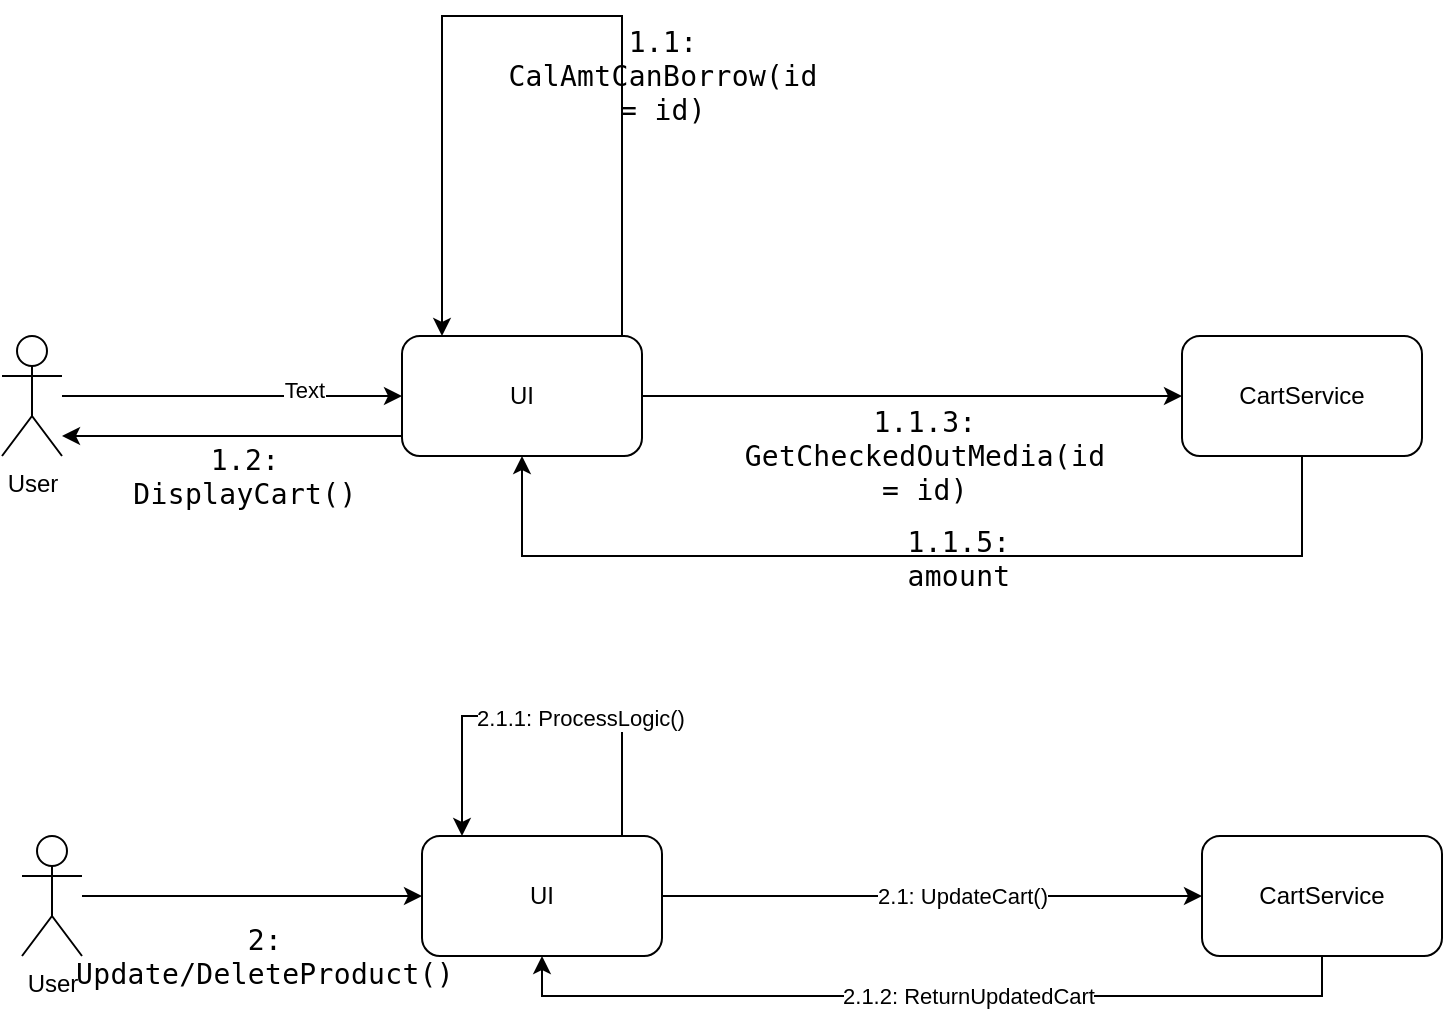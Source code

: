 <mxfile version="28.2.5" pages="3">
  <diagram name="Quản lý Giỏ hàng" id="OvQZ5yTg00wLwAcyNbxM">
    <mxGraphModel grid="1" page="1" gridSize="10" guides="1" tooltips="1" connect="1" arrows="1" fold="1" pageScale="1" pageWidth="827" pageHeight="1169" math="0" shadow="0">
      <root>
        <mxCell id="0" />
        <mxCell id="1" parent="0" />
        <mxCell id="0qtqY2iSxDAGD9Ec6BDt-4" style="edgeStyle=orthogonalEdgeStyle;rounded=0;orthogonalLoop=1;jettySize=auto;html=1;" edge="1" parent="1" source="0qtqY2iSxDAGD9Ec6BDt-1" target="0qtqY2iSxDAGD9Ec6BDt-2">
          <mxGeometry relative="1" as="geometry" />
        </mxCell>
        <mxCell id="0qtqY2iSxDAGD9Ec6BDt-15" value="Text" style="edgeLabel;html=1;align=center;verticalAlign=middle;resizable=0;points=[];" vertex="1" connectable="0" parent="0qtqY2iSxDAGD9Ec6BDt-4">
          <mxGeometry x="0.419" y="3" relative="1" as="geometry">
            <mxPoint as="offset" />
          </mxGeometry>
        </mxCell>
        <mxCell id="0qtqY2iSxDAGD9Ec6BDt-1" value="User" style="shape=umlActor;verticalLabelPosition=bottom;verticalAlign=top;html=1;outlineConnect=0;" vertex="1" parent="1">
          <mxGeometry x="260" y="270" width="30" height="60" as="geometry" />
        </mxCell>
        <mxCell id="0qtqY2iSxDAGD9Ec6BDt-5" style="edgeStyle=orthogonalEdgeStyle;rounded=0;orthogonalLoop=1;jettySize=auto;html=1;" edge="1" parent="1" source="0qtqY2iSxDAGD9Ec6BDt-2" target="0qtqY2iSxDAGD9Ec6BDt-2">
          <mxGeometry relative="1" as="geometry">
            <mxPoint x="600" y="110" as="targetPoint" />
            <Array as="points">
              <mxPoint x="570" y="110" />
              <mxPoint x="480" y="110" />
            </Array>
          </mxGeometry>
        </mxCell>
        <mxCell id="0qtqY2iSxDAGD9Ec6BDt-6" value="&lt;span style=&quot;font-family: berkeleyMono, ui-monospace, SFMono-Regular, monospace; font-size: 14px; letter-spacing: 0.16px; text-align: right; white-space: pre-wrap;&quot;&gt;1.1: CalAmtCanBorrow(id = id)&lt;/span&gt;" style="edgeLabel;html=1;align=center;verticalAlign=middle;resizable=0;points=[];labelBackgroundColor=none;fontColor=default;" vertex="1" connectable="0" parent="0qtqY2iSxDAGD9Ec6BDt-5">
          <mxGeometry x="-0.309" relative="1" as="geometry">
            <mxPoint x="20" y="11" as="offset" />
          </mxGeometry>
        </mxCell>
        <mxCell id="0qtqY2iSxDAGD9Ec6BDt-7" style="edgeStyle=orthogonalEdgeStyle;rounded=0;orthogonalLoop=1;jettySize=auto;html=1;" edge="1" parent="1" source="0qtqY2iSxDAGD9Ec6BDt-2" target="0qtqY2iSxDAGD9Ec6BDt-3">
          <mxGeometry relative="1" as="geometry" />
        </mxCell>
        <mxCell id="0qtqY2iSxDAGD9Ec6BDt-8" value="&lt;span style=&quot;font-family: berkeleyMono, ui-monospace, SFMono-Regular, monospace; font-size: 14px; letter-spacing: 0.16px; text-align: right; white-space: pre-wrap;&quot;&gt;1.1.3: GetCheckedOutMedia(id = id)&lt;/span&gt;" style="edgeLabel;html=1;align=center;verticalAlign=middle;resizable=0;points=[];labelBackgroundColor=none;fontColor=default;" vertex="1" connectable="0" parent="0qtqY2iSxDAGD9Ec6BDt-7">
          <mxGeometry x="0.254" y="-2" relative="1" as="geometry">
            <mxPoint x="-29" y="28" as="offset" />
          </mxGeometry>
        </mxCell>
        <mxCell id="0qtqY2iSxDAGD9Ec6BDt-13" style="edgeStyle=orthogonalEdgeStyle;rounded=0;orthogonalLoop=1;jettySize=auto;html=1;" edge="1" parent="1" source="0qtqY2iSxDAGD9Ec6BDt-2" target="0qtqY2iSxDAGD9Ec6BDt-1">
          <mxGeometry relative="1" as="geometry">
            <Array as="points">
              <mxPoint x="380" y="320" />
              <mxPoint x="380" y="320" />
            </Array>
          </mxGeometry>
        </mxCell>
        <mxCell id="0qtqY2iSxDAGD9Ec6BDt-14" value="&lt;span style=&quot;font-family: berkeleyMono, ui-monospace, SFMono-Regular, monospace; font-size: 14px; letter-spacing: 0.16px; text-align: right; white-space: pre-wrap;&quot;&gt;1.2: DisplayCart()&lt;/span&gt;" style="edgeLabel;html=1;align=center;verticalAlign=middle;resizable=0;points=[];labelBackgroundColor=none;fontColor=default;" vertex="1" connectable="0" parent="0qtqY2iSxDAGD9Ec6BDt-13">
          <mxGeometry x="-0.427" y="1" relative="1" as="geometry">
            <mxPoint x="-31" y="19" as="offset" />
          </mxGeometry>
        </mxCell>
        <mxCell id="0qtqY2iSxDAGD9Ec6BDt-2" value="UI" style="rounded=1;whiteSpace=wrap;html=1;" vertex="1" parent="1">
          <mxGeometry x="460" y="270" width="120" height="60" as="geometry" />
        </mxCell>
        <mxCell id="0qtqY2iSxDAGD9Ec6BDt-9" style="edgeStyle=orthogonalEdgeStyle;rounded=0;orthogonalLoop=1;jettySize=auto;html=1;" edge="1" parent="1" source="0qtqY2iSxDAGD9Ec6BDt-3" target="0qtqY2iSxDAGD9Ec6BDt-2">
          <mxGeometry relative="1" as="geometry">
            <Array as="points">
              <mxPoint x="910" y="380" />
              <mxPoint x="520" y="380" />
            </Array>
          </mxGeometry>
        </mxCell>
        <mxCell id="0qtqY2iSxDAGD9Ec6BDt-10" value="&lt;span style=&quot;font-family: berkeleyMono, ui-monospace, SFMono-Regular, monospace; font-size: 14px; letter-spacing: 0.16px; text-align: right; white-space: pre-wrap;&quot;&gt;1.1.5: amount&lt;/span&gt;" style="edgeLabel;html=1;align=center;verticalAlign=middle;resizable=0;points=[];labelBackgroundColor=none;fontColor=default;" vertex="1" connectable="0" parent="0qtqY2iSxDAGD9Ec6BDt-9">
          <mxGeometry x="-0.093" y="1" relative="1" as="geometry">
            <mxPoint as="offset" />
          </mxGeometry>
        </mxCell>
        <mxCell id="0qtqY2iSxDAGD9Ec6BDt-3" value="CartService" style="rounded=1;whiteSpace=wrap;html=1;" vertex="1" parent="1">
          <mxGeometry x="850" y="270" width="120" height="60" as="geometry" />
        </mxCell>
        <mxCell id="0qtqY2iSxDAGD9Ec6BDt-19" style="edgeStyle=orthogonalEdgeStyle;rounded=0;orthogonalLoop=1;jettySize=auto;html=1;" edge="1" parent="1" source="0qtqY2iSxDAGD9Ec6BDt-16" target="0qtqY2iSxDAGD9Ec6BDt-17">
          <mxGeometry relative="1" as="geometry" />
        </mxCell>
        <mxCell id="0qtqY2iSxDAGD9Ec6BDt-20" value="&lt;span style=&quot;font-family: berkeleyMono, ui-monospace, SFMono-Regular, monospace; font-size: 14px; letter-spacing: 0.16px; text-align: right; white-space: pre-wrap;&quot;&gt;2: Update/DeleteProduct()&lt;/span&gt;" style="edgeLabel;html=1;align=center;verticalAlign=middle;resizable=0;points=[];labelBackgroundColor=none;fontColor=default;" vertex="1" connectable="0" parent="0qtqY2iSxDAGD9Ec6BDt-19">
          <mxGeometry x="0.09" y="3" relative="1" as="geometry">
            <mxPoint x="-2" y="33" as="offset" />
          </mxGeometry>
        </mxCell>
        <mxCell id="0qtqY2iSxDAGD9Ec6BDt-16" value="User" style="shape=umlActor;verticalLabelPosition=bottom;verticalAlign=top;html=1;outlineConnect=0;" vertex="1" parent="1">
          <mxGeometry x="270" y="520" width="30" height="60" as="geometry" />
        </mxCell>
        <mxCell id="0qtqY2iSxDAGD9Ec6BDt-21" style="edgeStyle=orthogonalEdgeStyle;rounded=0;orthogonalLoop=1;jettySize=auto;html=1;" edge="1" parent="1" source="0qtqY2iSxDAGD9Ec6BDt-17" target="0qtqY2iSxDAGD9Ec6BDt-18">
          <mxGeometry relative="1" as="geometry" />
        </mxCell>
        <mxCell id="0qtqY2iSxDAGD9Ec6BDt-22" value="2.1: UpdateCart()" style="edgeLabel;html=1;align=center;verticalAlign=middle;resizable=0;points=[];" vertex="1" connectable="0" parent="0qtqY2iSxDAGD9Ec6BDt-21">
          <mxGeometry x="0.108" relative="1" as="geometry">
            <mxPoint as="offset" />
          </mxGeometry>
        </mxCell>
        <mxCell id="0qtqY2iSxDAGD9Ec6BDt-24" style="edgeStyle=orthogonalEdgeStyle;rounded=0;orthogonalLoop=1;jettySize=auto;html=1;" edge="1" parent="1" source="0qtqY2iSxDAGD9Ec6BDt-17" target="0qtqY2iSxDAGD9Ec6BDt-17">
          <mxGeometry relative="1" as="geometry">
            <mxPoint x="490" y="430.0" as="targetPoint" />
            <Array as="points">
              <mxPoint x="570" y="460" />
              <mxPoint x="490" y="460" />
            </Array>
          </mxGeometry>
        </mxCell>
        <mxCell id="0qtqY2iSxDAGD9Ec6BDt-25" value="2.1.1: ProcessLogic()" style="edgeLabel;html=1;align=center;verticalAlign=middle;resizable=0;points=[];" vertex="1" connectable="0" parent="0qtqY2iSxDAGD9Ec6BDt-24">
          <mxGeometry x="-0.192" y="1" relative="1" as="geometry">
            <mxPoint as="offset" />
          </mxGeometry>
        </mxCell>
        <mxCell id="0qtqY2iSxDAGD9Ec6BDt-17" value="UI" style="rounded=1;whiteSpace=wrap;html=1;" vertex="1" parent="1">
          <mxGeometry x="470" y="520" width="120" height="60" as="geometry" />
        </mxCell>
        <mxCell id="0qtqY2iSxDAGD9Ec6BDt-26" style="edgeStyle=orthogonalEdgeStyle;rounded=0;orthogonalLoop=1;jettySize=auto;html=1;entryX=0.5;entryY=1;entryDx=0;entryDy=0;" edge="1" parent="1" source="0qtqY2iSxDAGD9Ec6BDt-18" target="0qtqY2iSxDAGD9Ec6BDt-17">
          <mxGeometry relative="1" as="geometry">
            <Array as="points">
              <mxPoint x="920" y="600" />
              <mxPoint x="530" y="600" />
            </Array>
          </mxGeometry>
        </mxCell>
        <mxCell id="0qtqY2iSxDAGD9Ec6BDt-27" value="2.1.2: ReturnUpdatedCart" style="edgeLabel;html=1;align=center;verticalAlign=middle;resizable=0;points=[];" vertex="1" connectable="0" parent="0qtqY2iSxDAGD9Ec6BDt-26">
          <mxGeometry x="-0.084" relative="1" as="geometry">
            <mxPoint as="offset" />
          </mxGeometry>
        </mxCell>
        <mxCell id="0qtqY2iSxDAGD9Ec6BDt-18" value="CartService" style="rounded=1;whiteSpace=wrap;html=1;" vertex="1" parent="1">
          <mxGeometry x="860" y="520" width="120" height="60" as="geometry" />
        </mxCell>
      </root>
    </mxGraphModel>
  </diagram>
  <diagram id="zLcVFblYEs1ZDtGf9QEt" name="Thanh toán đơn hàng">
    <mxGraphModel dx="2575" dy="1373" grid="1" gridSize="10" guides="1" tooltips="1" connect="1" arrows="1" fold="1" page="1" pageScale="1" pageWidth="827" pageHeight="1169" math="0" shadow="0">
      <root>
        <mxCell id="0" />
        <mxCell id="1" parent="0" />
        <mxCell id="ptsjphMUprpmJGLNmjWw-60" value="Luồng thất bại" style="rounded=0;whiteSpace=wrap;html=1;verticalAlign=top;" vertex="1" parent="1">
          <mxGeometry x="190" y="840" width="1020" height="510" as="geometry" />
        </mxCell>
        <mxCell id="ptsjphMUprpmJGLNmjWw-34" value="LUỒNG THÀNH CÔNG" style="rounded=0;whiteSpace=wrap;html=1;verticalAlign=top;" vertex="1" parent="1">
          <mxGeometry x="160" y="260" width="960" height="500" as="geometry" />
        </mxCell>
        <mxCell id="ptsjphMUprpmJGLNmjWw-4" style="edgeStyle=orthogonalEdgeStyle;rounded=0;orthogonalLoop=1;jettySize=auto;html=1;" edge="1" parent="1" source="ptsjphMUprpmJGLNmjWw-1" target="ptsjphMUprpmJGLNmjWw-2">
          <mxGeometry relative="1" as="geometry" />
        </mxCell>
        <mxCell id="ptsjphMUprpmJGLNmjWw-5" value="ClickCheckout()" style="edgeLabel;html=1;align=center;verticalAlign=middle;resizable=0;points=[];" vertex="1" connectable="0" parent="ptsjphMUprpmJGLNmjWw-4">
          <mxGeometry x="0.094" y="-2" relative="1" as="geometry">
            <mxPoint as="offset" />
          </mxGeometry>
        </mxCell>
        <mxCell id="ptsjphMUprpmJGLNmjWw-1" value="User" style="shape=umlActor;verticalLabelPosition=bottom;verticalAlign=top;html=1;outlineConnect=0;" vertex="1" parent="1">
          <mxGeometry x="280" y="360" width="30" height="60" as="geometry" />
        </mxCell>
        <mxCell id="ptsjphMUprpmJGLNmjWw-6" style="edgeStyle=orthogonalEdgeStyle;rounded=0;orthogonalLoop=1;jettySize=auto;html=1;" edge="1" parent="1" source="ptsjphMUprpmJGLNmjWw-2" target="ptsjphMUprpmJGLNmjWw-3">
          <mxGeometry relative="1" as="geometry">
            <Array as="points">
              <mxPoint x="810" y="410" />
              <mxPoint x="810" y="410" />
            </Array>
          </mxGeometry>
        </mxCell>
        <mxCell id="ptsjphMUprpmJGLNmjWw-7" value="1.2CheckCartEmpty()" style="edgeLabel;html=1;align=center;verticalAlign=middle;resizable=0;points=[];" vertex="1" connectable="0" parent="ptsjphMUprpmJGLNmjWw-6">
          <mxGeometry x="0.385" y="-2" relative="1" as="geometry">
            <mxPoint x="-37" y="8" as="offset" />
          </mxGeometry>
        </mxCell>
        <mxCell id="ptsjphMUprpmJGLNmjWw-29" style="edgeStyle=orthogonalEdgeStyle;rounded=0;orthogonalLoop=1;jettySize=auto;html=1;" edge="1" parent="1" source="ptsjphMUprpmJGLNmjWw-2" target="ptsjphMUprpmJGLNmjWw-1">
          <mxGeometry relative="1" as="geometry">
            <Array as="points">
              <mxPoint x="400" y="370" />
              <mxPoint x="400" y="370" />
            </Array>
          </mxGeometry>
        </mxCell>
        <mxCell id="ptsjphMUprpmJGLNmjWw-30" value="1.3.4.1: ShowSuccessMsg()" style="edgeLabel;html=1;align=center;verticalAlign=middle;resizable=0;points=[];" vertex="1" connectable="0" parent="ptsjphMUprpmJGLNmjWw-29">
          <mxGeometry x="-0.02" y="-3" relative="1" as="geometry">
            <mxPoint as="offset" />
          </mxGeometry>
        </mxCell>
        <mxCell id="ptsjphMUprpmJGLNmjWw-2" value="UI" style="rounded=1;whiteSpace=wrap;html=1;" vertex="1" parent="1">
          <mxGeometry x="480" y="360" width="120" height="60" as="geometry" />
        </mxCell>
        <mxCell id="ptsjphMUprpmJGLNmjWw-9" value="1.2&lt;br&gt;RequestPayment()&lt;div&gt;&lt;br/&gt;&lt;/div&gt;" style="edgeStyle=orthogonalEdgeStyle;rounded=0;orthogonalLoop=1;jettySize=auto;html=1;" edge="1" parent="1" source="ptsjphMUprpmJGLNmjWw-3" target="ptsjphMUprpmJGLNmjWw-8">
          <mxGeometry relative="1" as="geometry" />
        </mxCell>
        <mxCell id="ptsjphMUprpmJGLNmjWw-10" style="edgeStyle=orthogonalEdgeStyle;rounded=0;orthogonalLoop=1;jettySize=auto;html=1;" edge="1" parent="1" source="ptsjphMUprpmJGLNmjWw-3" target="ptsjphMUprpmJGLNmjWw-2">
          <mxGeometry relative="1" as="geometry">
            <Array as="points">
              <mxPoint x="680" y="370" />
              <mxPoint x="680" y="370" />
            </Array>
          </mxGeometry>
        </mxCell>
        <mxCell id="ptsjphMUprpmJGLNmjWw-11" value="1.1.1CartStatus" style="edgeLabel;html=1;align=center;verticalAlign=middle;resizable=0;points=[];" vertex="1" connectable="0" parent="ptsjphMUprpmJGLNmjWw-10">
          <mxGeometry x="-0.23" y="-1" relative="1" as="geometry">
            <mxPoint y="-9" as="offset" />
          </mxGeometry>
        </mxCell>
        <mxCell id="ptsjphMUprpmJGLNmjWw-3" value="CartService" style="rounded=1;whiteSpace=wrap;html=1;" vertex="1" parent="1">
          <mxGeometry x="870" y="360" width="120" height="60" as="geometry" />
        </mxCell>
        <mxCell id="ptsjphMUprpmJGLNmjWw-13" style="edgeStyle=orthogonalEdgeStyle;rounded=0;orthogonalLoop=1;jettySize=auto;html=1;" edge="1" parent="1" source="ptsjphMUprpmJGLNmjWw-8" target="ptsjphMUprpmJGLNmjWw-12">
          <mxGeometry relative="1" as="geometry" />
        </mxCell>
        <mxCell id="ptsjphMUprpmJGLNmjWw-14" value="InventoryStatus" style="edgeLabel;html=1;align=center;verticalAlign=middle;resizable=0;points=[];" vertex="1" connectable="0" parent="ptsjphMUprpmJGLNmjWw-13">
          <mxGeometry x="-0.446" y="3" relative="1" as="geometry">
            <mxPoint x="-39" y="7" as="offset" />
          </mxGeometry>
        </mxCell>
        <mxCell id="ptsjphMUprpmJGLNmjWw-16" style="edgeStyle=orthogonalEdgeStyle;rounded=0;orthogonalLoop=1;jettySize=auto;html=1;" edge="1" parent="1" source="ptsjphMUprpmJGLNmjWw-8" target="ptsjphMUprpmJGLNmjWw-15">
          <mxGeometry relative="1" as="geometry">
            <Array as="points">
              <mxPoint x="900" y="580" />
              <mxPoint x="900" y="580" />
            </Array>
          </mxGeometry>
        </mxCell>
        <mxCell id="ptsjphMUprpmJGLNmjWw-17" value="1.3: ProcessTransaction()" style="edgeLabel;html=1;align=center;verticalAlign=middle;resizable=0;points=[];" vertex="1" connectable="0" parent="ptsjphMUprpmJGLNmjWw-16">
          <mxGeometry x="-0.133" relative="1" as="geometry">
            <mxPoint x="-103" y="-1" as="offset" />
          </mxGeometry>
        </mxCell>
        <mxCell id="ptsjphMUprpmJGLNmjWw-20" style="edgeStyle=orthogonalEdgeStyle;rounded=0;orthogonalLoop=1;jettySize=auto;html=1;" edge="1" parent="1" source="ptsjphMUprpmJGLNmjWw-8" target="ptsjphMUprpmJGLNmjWw-12">
          <mxGeometry relative="1" as="geometry">
            <Array as="points">
              <mxPoint x="770" y="510" />
              <mxPoint x="770" y="510" />
            </Array>
          </mxGeometry>
        </mxCell>
        <mxCell id="ptsjphMUprpmJGLNmjWw-21" value="1.3.2: UpdateInventory()" style="edgeLabel;html=1;align=center;verticalAlign=middle;resizable=0;points=[];" vertex="1" connectable="0" parent="ptsjphMUprpmJGLNmjWw-20">
          <mxGeometry x="-0.008" y="-1" relative="1" as="geometry">
            <mxPoint as="offset" />
          </mxGeometry>
        </mxCell>
        <mxCell id="ptsjphMUprpmJGLNmjWw-23" style="edgeStyle=orthogonalEdgeStyle;rounded=0;orthogonalLoop=1;jettySize=auto;html=1;" edge="1" parent="1" source="ptsjphMUprpmJGLNmjWw-8" target="ptsjphMUprpmJGLNmjWw-22">
          <mxGeometry relative="1" as="geometry">
            <Array as="points">
              <mxPoint x="890" y="480" />
            </Array>
          </mxGeometry>
        </mxCell>
        <mxCell id="ptsjphMUprpmJGLNmjWw-24" value="1.3.3: SendConfirmationEmail()" style="edgeLabel;html=1;align=center;verticalAlign=middle;resizable=0;points=[];" vertex="1" connectable="0" parent="ptsjphMUprpmJGLNmjWw-23">
          <mxGeometry x="0.227" y="1" relative="1" as="geometry">
            <mxPoint as="offset" />
          </mxGeometry>
        </mxCell>
        <mxCell id="ptsjphMUprpmJGLNmjWw-27" style="edgeStyle=orthogonalEdgeStyle;rounded=0;orthogonalLoop=1;jettySize=auto;html=1;" edge="1" parent="1" source="ptsjphMUprpmJGLNmjWw-8" target="ptsjphMUprpmJGLNmjWw-2">
          <mxGeometry relative="1" as="geometry">
            <Array as="points">
              <mxPoint x="930" y="450" />
              <mxPoint x="540" y="450" />
            </Array>
          </mxGeometry>
        </mxCell>
        <mxCell id="ptsjphMUprpmJGLNmjWw-28" value="1.3.4: PaymentSuccess" style="edgeLabel;html=1;align=center;verticalAlign=middle;resizable=0;points=[];" vertex="1" connectable="0" parent="ptsjphMUprpmJGLNmjWw-27">
          <mxGeometry x="-0.035" y="-2" relative="1" as="geometry">
            <mxPoint as="offset" />
          </mxGeometry>
        </mxCell>
        <mxCell id="ptsjphMUprpmJGLNmjWw-8" value="Payment" style="rounded=1;whiteSpace=wrap;html=1;" vertex="1" parent="1">
          <mxGeometry x="870" y="500" width="120" height="60" as="geometry" />
        </mxCell>
        <mxCell id="ptsjphMUprpmJGLNmjWw-12" value="Inventory&lt;div&gt;&lt;br&gt;&lt;/div&gt;" style="rounded=1;whiteSpace=wrap;html=1;" vertex="1" parent="1">
          <mxGeometry x="540" y="500" width="120" height="60" as="geometry" />
        </mxCell>
        <mxCell id="ptsjphMUprpmJGLNmjWw-18" style="edgeStyle=orthogonalEdgeStyle;rounded=0;orthogonalLoop=1;jettySize=auto;html=1;" edge="1" parent="1" source="ptsjphMUprpmJGLNmjWw-15" target="ptsjphMUprpmJGLNmjWw-8">
          <mxGeometry relative="1" as="geometry" />
        </mxCell>
        <mxCell id="ptsjphMUprpmJGLNmjWw-19" value="1.3.1: TransactionResult (success)" style="edgeLabel;html=1;align=center;verticalAlign=middle;resizable=0;points=[];" vertex="1" connectable="0" parent="ptsjphMUprpmJGLNmjWw-18">
          <mxGeometry x="0.078" relative="1" as="geometry">
            <mxPoint x="90" y="-2" as="offset" />
          </mxGeometry>
        </mxCell>
        <mxCell id="ptsjphMUprpmJGLNmjWw-15" value="&lt;div&gt;getway&lt;/div&gt;" style="rounded=1;whiteSpace=wrap;html=1;" vertex="1" parent="1">
          <mxGeometry x="870" y="620" width="120" height="60" as="geometry" />
        </mxCell>
        <mxCell id="ptsjphMUprpmJGLNmjWw-25" style="edgeStyle=orthogonalEdgeStyle;rounded=0;orthogonalLoop=1;jettySize=auto;html=1;" edge="1" parent="1" source="ptsjphMUprpmJGLNmjWw-22" target="ptsjphMUprpmJGLNmjWw-1">
          <mxGeometry relative="1" as="geometry" />
        </mxCell>
        <mxCell id="ptsjphMUprpmJGLNmjWw-26" value="1.3.3.1: EmailConfirmation" style="edgeLabel;html=1;align=center;verticalAlign=middle;resizable=0;points=[];" vertex="1" connectable="0" parent="ptsjphMUprpmJGLNmjWw-25">
          <mxGeometry x="0.214" relative="1" as="geometry">
            <mxPoint as="offset" />
          </mxGeometry>
        </mxCell>
        <mxCell id="ptsjphMUprpmJGLNmjWw-22" value="Email" style="rounded=1;whiteSpace=wrap;html=1;" vertex="1" parent="1">
          <mxGeometry x="350" y="450" width="120" height="60" as="geometry" />
        </mxCell>
        <mxCell id="ptsjphMUprpmJGLNmjWw-37" style="edgeStyle=orthogonalEdgeStyle;rounded=0;orthogonalLoop=1;jettySize=auto;html=1;" edge="1" parent="1" source="ptsjphMUprpmJGLNmjWw-31" target="ptsjphMUprpmJGLNmjWw-32">
          <mxGeometry relative="1" as="geometry" />
        </mxCell>
        <mxCell id="ptsjphMUprpmJGLNmjWw-38" value="1: ClickCheckout()" style="edgeLabel;html=1;align=center;verticalAlign=middle;resizable=0;points=[];" vertex="1" connectable="0" parent="ptsjphMUprpmJGLNmjWw-37">
          <mxGeometry x="0.232" y="1" relative="1" as="geometry">
            <mxPoint as="offset" />
          </mxGeometry>
        </mxCell>
        <mxCell id="ptsjphMUprpmJGLNmjWw-31" value="User" style="shape=umlActor;verticalLabelPosition=bottom;verticalAlign=top;html=1;outlineConnect=0;" vertex="1" parent="1">
          <mxGeometry x="280" y="890" width="30" height="60" as="geometry" />
        </mxCell>
        <mxCell id="ptsjphMUprpmJGLNmjWw-39" style="edgeStyle=orthogonalEdgeStyle;rounded=0;orthogonalLoop=1;jettySize=auto;html=1;" edge="1" parent="1" source="ptsjphMUprpmJGLNmjWw-32" target="ptsjphMUprpmJGLNmjWw-33">
          <mxGeometry relative="1" as="geometry">
            <Array as="points">
              <mxPoint x="660" y="940" />
              <mxPoint x="660" y="940" />
            </Array>
          </mxGeometry>
        </mxCell>
        <mxCell id="ptsjphMUprpmJGLNmjWw-40" value="1.1: CheckCartEmpty()" style="edgeLabel;html=1;align=center;verticalAlign=middle;resizable=0;points=[];" vertex="1" connectable="0" parent="ptsjphMUprpmJGLNmjWw-39">
          <mxGeometry x="0.253" relative="1" as="geometry">
            <mxPoint as="offset" />
          </mxGeometry>
        </mxCell>
        <mxCell id="ptsjphMUprpmJGLNmjWw-44" style="edgeStyle=orthogonalEdgeStyle;rounded=0;orthogonalLoop=1;jettySize=auto;html=1;" edge="1" parent="1" source="ptsjphMUprpmJGLNmjWw-32" target="ptsjphMUprpmJGLNmjWw-43">
          <mxGeometry relative="1" as="geometry">
            <Array as="points">
              <mxPoint x="530" y="1050" />
            </Array>
          </mxGeometry>
        </mxCell>
        <mxCell id="ptsjphMUprpmJGLNmjWw-45" value="1.2: RequestPayment()" style="edgeLabel;html=1;align=center;verticalAlign=middle;resizable=0;points=[];" vertex="1" connectable="0" parent="ptsjphMUprpmJGLNmjWw-44">
          <mxGeometry x="-0.655" y="2" relative="1" as="geometry">
            <mxPoint as="offset" />
          </mxGeometry>
        </mxCell>
        <mxCell id="ptsjphMUprpmJGLNmjWw-58" style="edgeStyle=orthogonalEdgeStyle;rounded=0;orthogonalLoop=1;jettySize=auto;html=1;" edge="1" parent="1" source="ptsjphMUprpmJGLNmjWw-32" target="ptsjphMUprpmJGLNmjWw-31">
          <mxGeometry relative="1" as="geometry">
            <Array as="points">
              <mxPoint x="295" y="960" />
            </Array>
          </mxGeometry>
        </mxCell>
        <mxCell id="ptsjphMUprpmJGLNmjWw-59" value="&amp;nbsp;1.3.5.1: ShowFailMsg()" style="edgeLabel;html=1;align=center;verticalAlign=middle;resizable=0;points=[];" vertex="1" connectable="0" parent="ptsjphMUprpmJGLNmjWw-58">
          <mxGeometry x="-0.205" y="-2" relative="1" as="geometry">
            <mxPoint as="offset" />
          </mxGeometry>
        </mxCell>
        <mxCell id="ptsjphMUprpmJGLNmjWw-32" value="UI" style="rounded=1;whiteSpace=wrap;html=1;" vertex="1" parent="1">
          <mxGeometry x="480" y="900" width="120" height="60" as="geometry" />
        </mxCell>
        <mxCell id="ptsjphMUprpmJGLNmjWw-41" style="edgeStyle=orthogonalEdgeStyle;rounded=0;orthogonalLoop=1;jettySize=auto;html=1;" edge="1" parent="1" source="ptsjphMUprpmJGLNmjWw-33" target="ptsjphMUprpmJGLNmjWw-32">
          <mxGeometry relative="1" as="geometry">
            <Array as="points">
              <mxPoint x="920" y="900" />
            </Array>
          </mxGeometry>
        </mxCell>
        <mxCell id="ptsjphMUprpmJGLNmjWw-42" value="1.1.1: CartStatus" style="edgeLabel;html=1;align=center;verticalAlign=middle;resizable=0;points=[];" vertex="1" connectable="0" parent="ptsjphMUprpmJGLNmjWw-41">
          <mxGeometry x="-0.202" y="-1" relative="1" as="geometry">
            <mxPoint as="offset" />
          </mxGeometry>
        </mxCell>
        <mxCell id="ptsjphMUprpmJGLNmjWw-33" value="CartService" style="rounded=1;whiteSpace=wrap;html=1;" vertex="1" parent="1">
          <mxGeometry x="860" y="910" width="120" height="60" as="geometry" />
        </mxCell>
        <mxCell id="ptsjphMUprpmJGLNmjWw-47" value="" style="edgeStyle=orthogonalEdgeStyle;rounded=0;orthogonalLoop=1;jettySize=auto;html=1;" edge="1" parent="1" source="ptsjphMUprpmJGLNmjWw-43" target="ptsjphMUprpmJGLNmjWw-46">
          <mxGeometry relative="1" as="geometry" />
        </mxCell>
        <mxCell id="ptsjphMUprpmJGLNmjWw-48" value="1.2.1: CheckInventory()" style="edgeLabel;html=1;align=center;verticalAlign=middle;resizable=0;points=[];" vertex="1" connectable="0" parent="ptsjphMUprpmJGLNmjWw-47">
          <mxGeometry x="-0.042" y="3" relative="1" as="geometry">
            <mxPoint as="offset" />
          </mxGeometry>
        </mxCell>
        <mxCell id="ptsjphMUprpmJGLNmjWw-52" style="edgeStyle=orthogonalEdgeStyle;rounded=0;orthogonalLoop=1;jettySize=auto;html=1;" edge="1" parent="1" source="ptsjphMUprpmJGLNmjWw-43" target="ptsjphMUprpmJGLNmjWw-51">
          <mxGeometry relative="1" as="geometry" />
        </mxCell>
        <mxCell id="ptsjphMUprpmJGLNmjWw-53" value="1.3: ProcessTransaction()" style="edgeLabel;html=1;align=center;verticalAlign=middle;resizable=0;points=[];" vertex="1" connectable="0" parent="ptsjphMUprpmJGLNmjWw-52">
          <mxGeometry x="-0.367" y="-2" relative="1" as="geometry">
            <mxPoint x="-88" as="offset" />
          </mxGeometry>
        </mxCell>
        <mxCell id="ptsjphMUprpmJGLNmjWw-56" style="edgeStyle=orthogonalEdgeStyle;rounded=0;orthogonalLoop=1;jettySize=auto;html=1;" edge="1" parent="1" source="ptsjphMUprpmJGLNmjWw-43" target="ptsjphMUprpmJGLNmjWw-32">
          <mxGeometry relative="1" as="geometry">
            <Array as="points">
              <mxPoint x="580" y="1050" />
            </Array>
          </mxGeometry>
        </mxCell>
        <mxCell id="ptsjphMUprpmJGLNmjWw-57" value="1.3.5: PaymentFail" style="edgeLabel;html=1;align=center;verticalAlign=middle;resizable=0;points=[];" vertex="1" connectable="0" parent="ptsjphMUprpmJGLNmjWw-56">
          <mxGeometry x="0.525" y="-4" relative="1" as="geometry">
            <mxPoint y="22" as="offset" />
          </mxGeometry>
        </mxCell>
        <mxCell id="ptsjphMUprpmJGLNmjWw-43" value="Payment" style="rounded=1;whiteSpace=wrap;html=1;" vertex="1" parent="1">
          <mxGeometry x="610" y="1020" width="120" height="60" as="geometry" />
        </mxCell>
        <mxCell id="ptsjphMUprpmJGLNmjWw-49" style="edgeStyle=orthogonalEdgeStyle;rounded=0;orthogonalLoop=1;jettySize=auto;html=1;" edge="1" parent="1" source="ptsjphMUprpmJGLNmjWw-46" target="ptsjphMUprpmJGLNmjWw-43">
          <mxGeometry relative="1" as="geometry">
            <Array as="points">
              <mxPoint x="820" y="1070" />
              <mxPoint x="820" y="1070" />
            </Array>
          </mxGeometry>
        </mxCell>
        <mxCell id="ptsjphMUprpmJGLNmjWw-50" value="&amp;nbsp;1.2.1.1: InventoryStatus" style="edgeLabel;html=1;align=center;verticalAlign=middle;resizable=0;points=[];" vertex="1" connectable="0" parent="ptsjphMUprpmJGLNmjWw-49">
          <mxGeometry x="-0.176" y="-1" relative="1" as="geometry">
            <mxPoint as="offset" />
          </mxGeometry>
        </mxCell>
        <mxCell id="ptsjphMUprpmJGLNmjWw-46" value="inventory" style="rounded=1;whiteSpace=wrap;html=1;" vertex="1" parent="1">
          <mxGeometry x="910" y="1020" width="120" height="60" as="geometry" />
        </mxCell>
        <mxCell id="ptsjphMUprpmJGLNmjWw-54" style="edgeStyle=orthogonalEdgeStyle;rounded=0;orthogonalLoop=1;jettySize=auto;html=1;" edge="1" parent="1" source="ptsjphMUprpmJGLNmjWw-51" target="ptsjphMUprpmJGLNmjWw-43">
          <mxGeometry relative="1" as="geometry">
            <Array as="points">
              <mxPoint x="700" y="1150" />
              <mxPoint x="700" y="1150" />
            </Array>
          </mxGeometry>
        </mxCell>
        <mxCell id="ptsjphMUprpmJGLNmjWw-55" value="1.3.1: TransactionResult (fail)" style="edgeLabel;html=1;align=center;verticalAlign=middle;resizable=0;points=[];" vertex="1" connectable="0" parent="ptsjphMUprpmJGLNmjWw-54">
          <mxGeometry x="0.343" y="-1" relative="1" as="geometry">
            <mxPoint x="69" y="34" as="offset" />
          </mxGeometry>
        </mxCell>
        <mxCell id="ptsjphMUprpmJGLNmjWw-51" value="Getaway" style="rounded=1;whiteSpace=wrap;html=1;" vertex="1" parent="1">
          <mxGeometry x="610" y="1220" width="120" height="60" as="geometry" />
        </mxCell>
      </root>
    </mxGraphModel>
  </diagram>
  <diagram id="TpcmN19uaNtQhbSKYIwo" name="Đánh giá Sản phẩm">
    <mxGraphModel grid="1" page="1" gridSize="10" guides="1" tooltips="1" connect="1" arrows="1" fold="1" pageScale="1" pageWidth="827" pageHeight="1169" math="0" shadow="0">
      <root>
        <mxCell id="0" />
        <mxCell id="1" parent="0" />
        <mxCell id="rZ8L8PdtJ0JKC0gCQyk1-4" style="edgeStyle=orthogonalEdgeStyle;rounded=0;orthogonalLoop=1;jettySize=auto;html=1;" edge="1" parent="1" source="rZ8L8PdtJ0JKC0gCQyk1-1" target="rZ8L8PdtJ0JKC0gCQyk1-2">
          <mxGeometry relative="1" as="geometry" />
        </mxCell>
        <mxCell id="rZ8L8PdtJ0JKC0gCQyk1-5" value="1: OpenRatingPage()" style="edgeLabel;html=1;align=center;verticalAlign=middle;resizable=0;points=[];" vertex="1" connectable="0" parent="rZ8L8PdtJ0JKC0gCQyk1-4">
          <mxGeometry x="0.316" y="-1" relative="1" as="geometry">
            <mxPoint x="-25" as="offset" />
          </mxGeometry>
        </mxCell>
        <mxCell id="rZ8L8PdtJ0JKC0gCQyk1-8" style="edgeStyle=orthogonalEdgeStyle;rounded=0;orthogonalLoop=1;jettySize=auto;html=1;" edge="1" parent="1" source="rZ8L8PdtJ0JKC0gCQyk1-1" target="rZ8L8PdtJ0JKC0gCQyk1-2">
          <mxGeometry relative="1" as="geometry">
            <Array as="points">
              <mxPoint x="350" y="330" />
              <mxPoint x="350" y="330" />
            </Array>
          </mxGeometry>
        </mxCell>
        <mxCell id="rZ8L8PdtJ0JKC0gCQyk1-9" value="1.2: SubmitRating()" style="edgeLabel;html=1;align=center;verticalAlign=middle;resizable=0;points=[];" vertex="1" connectable="0" parent="rZ8L8PdtJ0JKC0gCQyk1-8">
          <mxGeometry x="-0.032" y="3" relative="1" as="geometry">
            <mxPoint as="offset" />
          </mxGeometry>
        </mxCell>
        <mxCell id="rZ8L8PdtJ0JKC0gCQyk1-1" value="Actor" style="shape=umlActor;verticalLabelPosition=bottom;verticalAlign=top;html=1;outlineConnect=0;" vertex="1" parent="1">
          <mxGeometry x="220" y="270" width="30" height="60" as="geometry" />
        </mxCell>
        <mxCell id="rZ8L8PdtJ0JKC0gCQyk1-6" style="edgeStyle=orthogonalEdgeStyle;rounded=0;orthogonalLoop=1;jettySize=auto;html=1;" edge="1" parent="1" source="rZ8L8PdtJ0JKC0gCQyk1-2" target="rZ8L8PdtJ0JKC0gCQyk1-2">
          <mxGeometry relative="1" as="geometry">
            <mxPoint x="450" y="110" as="targetPoint" />
            <Array as="points">
              <mxPoint x="530" y="191" />
              <mxPoint x="450" y="191" />
            </Array>
          </mxGeometry>
        </mxCell>
        <mxCell id="rZ8L8PdtJ0JKC0gCQyk1-7" value="1.1: LoadRatingForm()" style="edgeLabel;html=1;align=center;verticalAlign=middle;resizable=0;points=[];" vertex="1" connectable="0" parent="rZ8L8PdtJ0JKC0gCQyk1-6">
          <mxGeometry x="-0.109" y="-4" relative="1" as="geometry">
            <mxPoint as="offset" />
          </mxGeometry>
        </mxCell>
        <mxCell id="rZ8L8PdtJ0JKC0gCQyk1-10" style="edgeStyle=orthogonalEdgeStyle;rounded=0;orthogonalLoop=1;jettySize=auto;html=1;" edge="1" parent="1" source="rZ8L8PdtJ0JKC0gCQyk1-2" target="rZ8L8PdtJ0JKC0gCQyk1-3">
          <mxGeometry relative="1" as="geometry" />
        </mxCell>
        <mxCell id="rZ8L8PdtJ0JKC0gCQyk1-11" value="&lt;span style=&quot;font-family: berkeleyMono, ui-monospace, SFMono-Regular, monospace; font-size: 14px; letter-spacing: 0.16px; text-align: right; white-space: pre-wrap;&quot;&gt;1.2.1: AddOrUpdateRating()&lt;/span&gt;" style="edgeLabel;html=1;align=center;verticalAlign=middle;resizable=0;points=[];labelBackgroundColor=none;fontColor=default;" vertex="1" connectable="0" parent="rZ8L8PdtJ0JKC0gCQyk1-10">
          <mxGeometry x="0.213" y="1" relative="1" as="geometry">
            <mxPoint x="-11" y="31" as="offset" />
          </mxGeometry>
        </mxCell>
        <mxCell id="rZ8L8PdtJ0JKC0gCQyk1-2" value="WEB" style="rounded=0;whiteSpace=wrap;html=1;" vertex="1" parent="1">
          <mxGeometry x="440" y="270" width="120" height="60" as="geometry" />
        </mxCell>
        <mxCell id="rZ8L8PdtJ0JKC0gCQyk1-12" style="edgeStyle=orthogonalEdgeStyle;rounded=0;orthogonalLoop=1;jettySize=auto;html=1;" edge="1" parent="1" source="rZ8L8PdtJ0JKC0gCQyk1-3" target="rZ8L8PdtJ0JKC0gCQyk1-3">
          <mxGeometry relative="1" as="geometry">
            <mxPoint x="730" y="180" as="targetPoint" />
            <Array as="points">
              <mxPoint x="800" y="226" />
              <mxPoint x="730" y="226" />
            </Array>
          </mxGeometry>
        </mxCell>
        <mxCell id="rZ8L8PdtJ0JKC0gCQyk1-13" value="&lt;span style=&quot;font-family: berkeleyMono, ui-monospace, SFMono-Regular, monospace; font-size: 14px; letter-spacing: 0.16px; text-align: right; white-space: pre-wrap;&quot;&gt;1.2.1.1: SaveRating()&lt;/span&gt;" style="edgeLabel;html=1;align=center;verticalAlign=middle;resizable=0;points=[];labelBackgroundColor=none;fontColor=default;" vertex="1" connectable="0" parent="rZ8L8PdtJ0JKC0gCQyk1-12">
          <mxGeometry x="-0.152" y="-4" relative="1" as="geometry">
            <mxPoint as="offset" />
          </mxGeometry>
        </mxCell>
        <mxCell id="rZ8L8PdtJ0JKC0gCQyk1-14" style="edgeStyle=orthogonalEdgeStyle;rounded=0;orthogonalLoop=1;jettySize=auto;html=1;" edge="1" parent="1" source="rZ8L8PdtJ0JKC0gCQyk1-3" target="rZ8L8PdtJ0JKC0gCQyk1-2">
          <mxGeometry relative="1" as="geometry">
            <Array as="points">
              <mxPoint x="640" y="270" />
              <mxPoint x="640" y="270" />
            </Array>
          </mxGeometry>
        </mxCell>
        <mxCell id="rZ8L8PdtJ0JKC0gCQyk1-15" value="&lt;span style=&quot;font-family: berkeleyMono, ui-monospace, SFMono-Regular, monospace; font-size: 14px; letter-spacing: 0.16px; text-align: right; white-space: pre-wrap;&quot;&gt;1.2.2: RatingResult&lt;/span&gt;" style="edgeLabel;html=1;align=center;verticalAlign=middle;resizable=0;points=[];labelBackgroundColor=none;fontColor=default;" vertex="1" connectable="0" parent="rZ8L8PdtJ0JKC0gCQyk1-14">
          <mxGeometry x="0.107" y="1" relative="1" as="geometry">
            <mxPoint as="offset" />
          </mxGeometry>
        </mxCell>
        <mxCell id="rZ8L8PdtJ0JKC0gCQyk1-3" value="RATING" style="rounded=0;whiteSpace=wrap;html=1;" vertex="1" parent="1">
          <mxGeometry x="710" y="270" width="120" height="60" as="geometry" />
        </mxCell>
        <mxCell id="rZ8L8PdtJ0JKC0gCQyk1-16" style="edgeStyle=orthogonalEdgeStyle;rounded=0;orthogonalLoop=1;jettySize=auto;html=1;entryX=0.75;entryY=0.1;entryDx=0;entryDy=0;entryPerimeter=0;" edge="1" parent="1" source="rZ8L8PdtJ0JKC0gCQyk1-2" target="rZ8L8PdtJ0JKC0gCQyk1-1">
          <mxGeometry relative="1" as="geometry">
            <Array as="points">
              <mxPoint x="400" y="276" />
              <mxPoint x="400" y="276" />
            </Array>
          </mxGeometry>
        </mxCell>
        <mxCell id="rZ8L8PdtJ0JKC0gCQyk1-17" value="&lt;span style=&quot;font-family: berkeleyMono, ui-monospace, SFMono-Regular, monospace; font-size: 14px; letter-spacing: 0.16px; text-align: right; white-space: pre-wrap;&quot;&gt; 1.2.2.1: ShowConfirmation()&lt;/span&gt;" style="edgeLabel;html=1;align=center;verticalAlign=middle;resizable=0;points=[];labelBackgroundColor=none;fontColor=default;" vertex="1" connectable="0" parent="rZ8L8PdtJ0JKC0gCQyk1-16">
          <mxGeometry x="-0.028" y="-1" relative="1" as="geometry">
            <mxPoint as="offset" />
          </mxGeometry>
        </mxCell>
      </root>
    </mxGraphModel>
  </diagram>
</mxfile>
